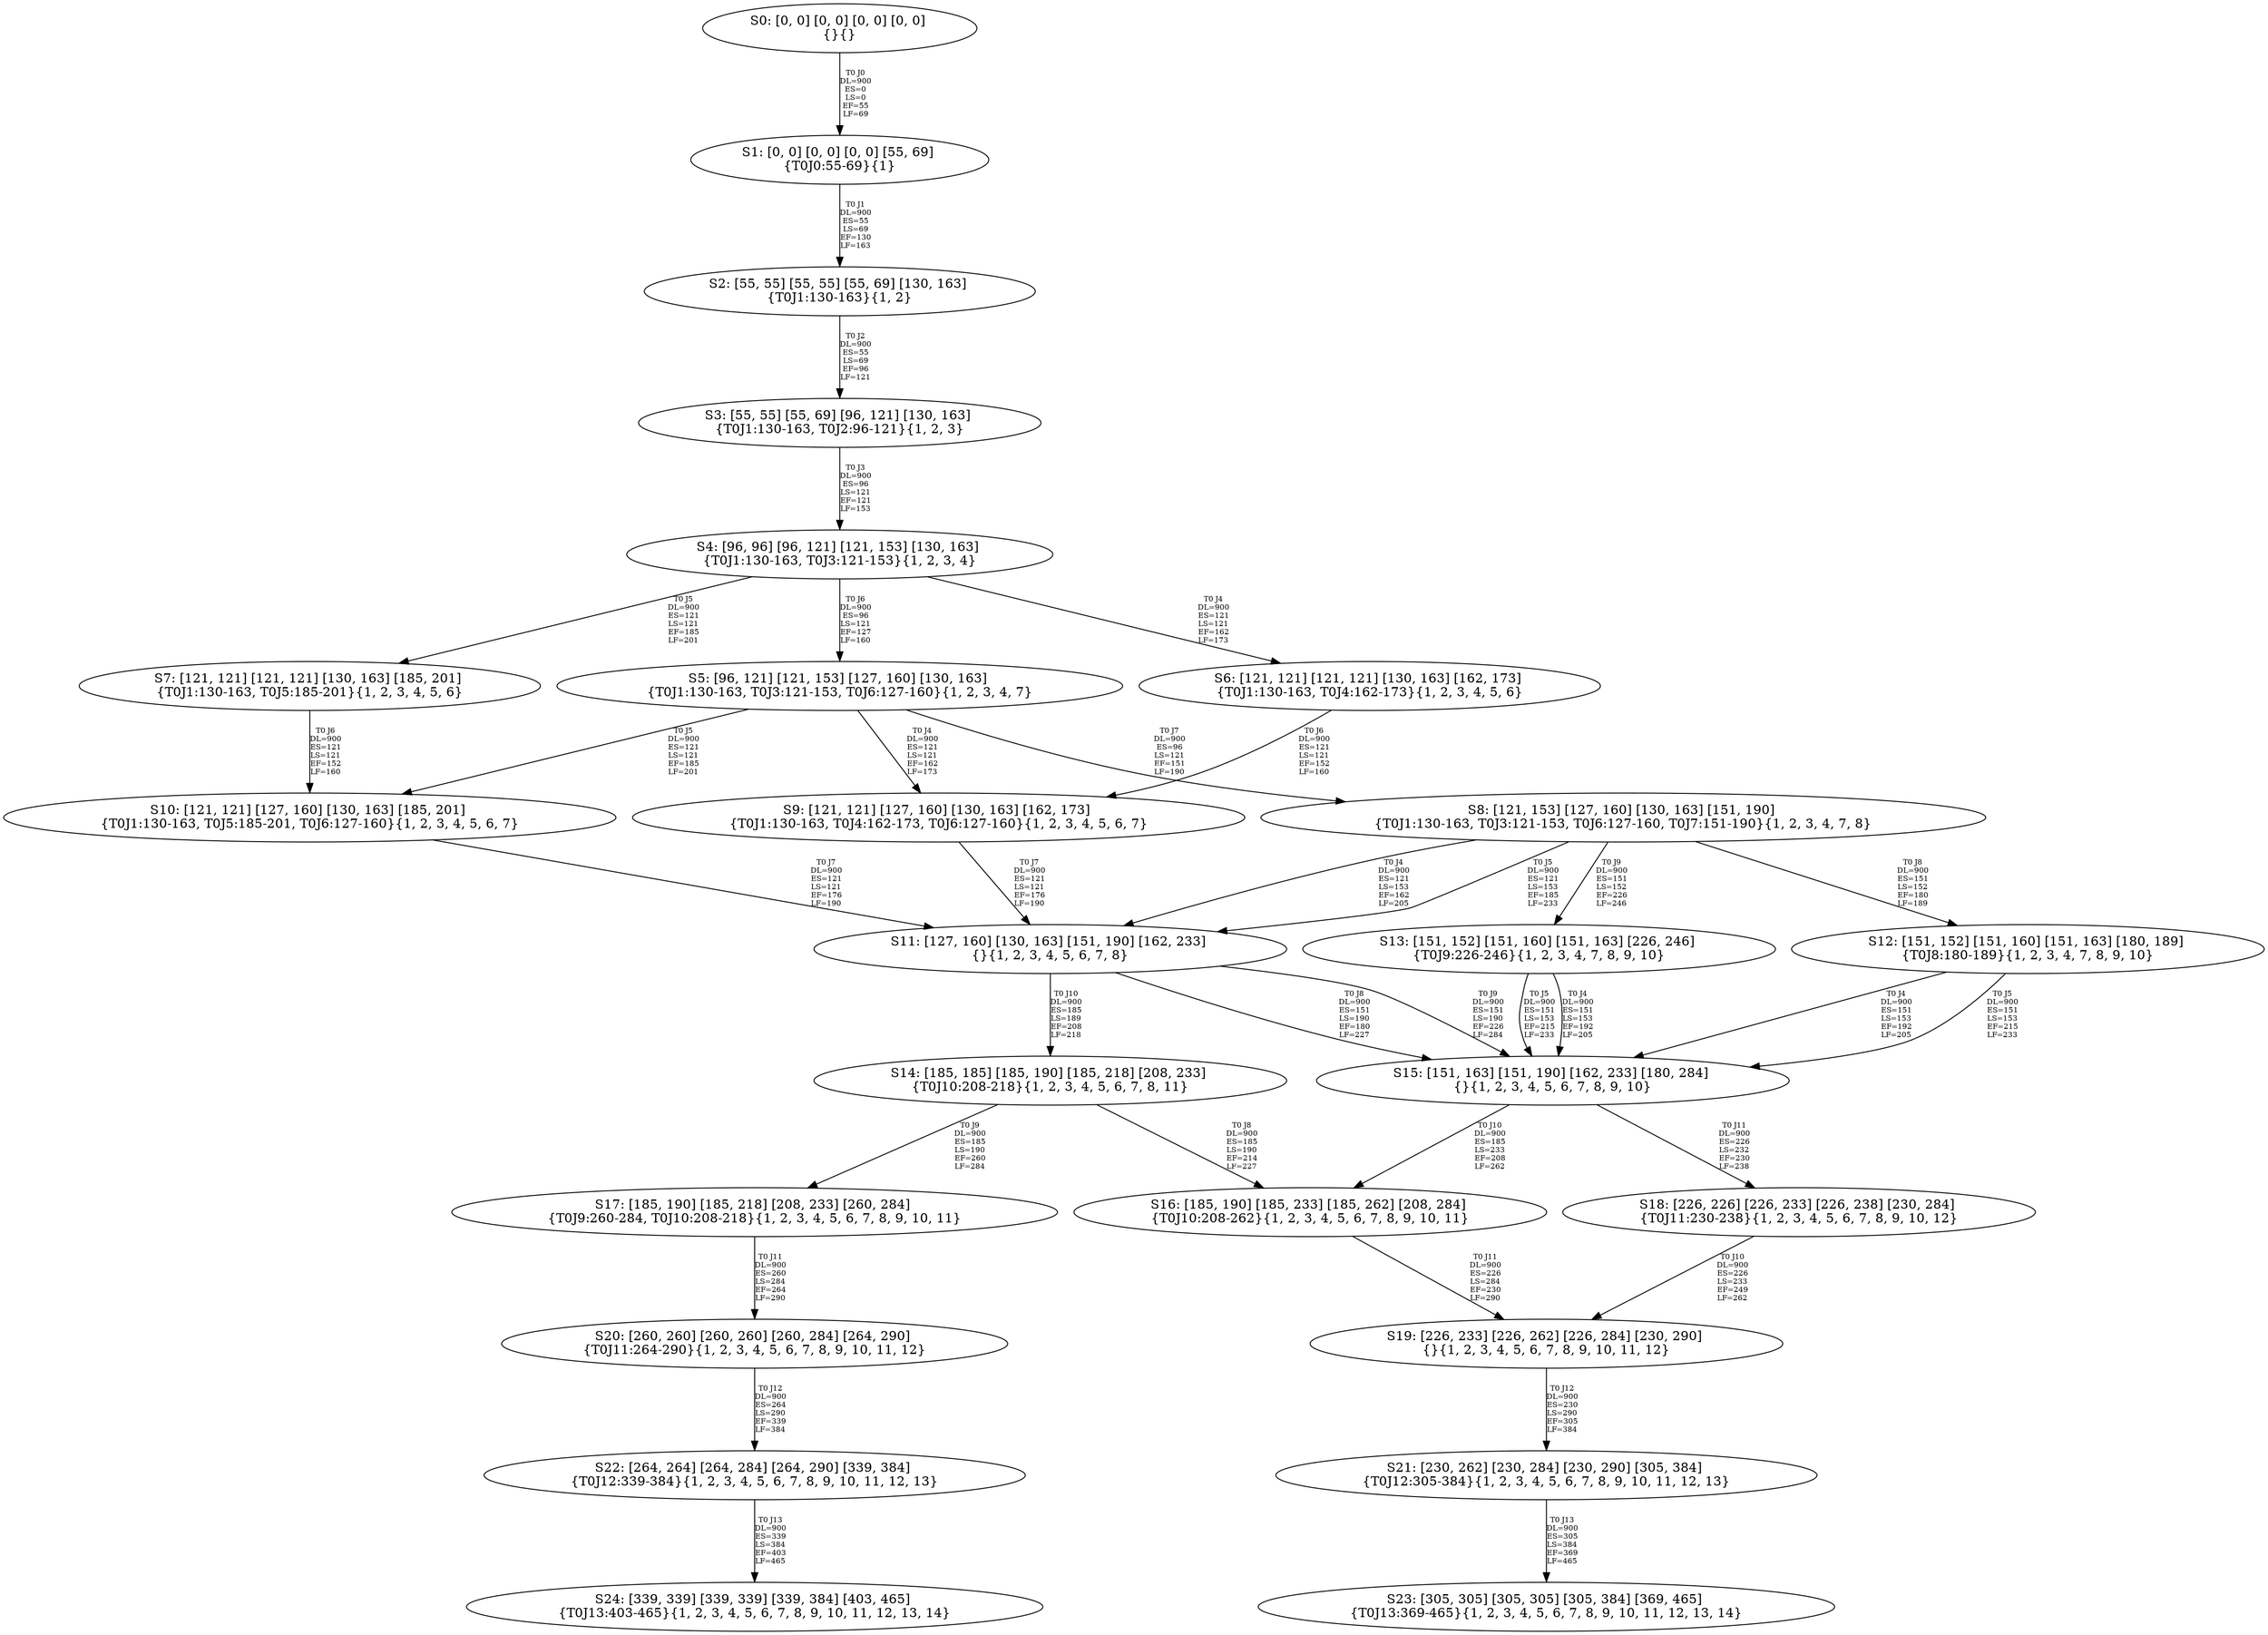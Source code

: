 digraph {
	S0[label="S0: [0, 0] [0, 0] [0, 0] [0, 0] \n{}{}"];
	S1[label="S1: [0, 0] [0, 0] [0, 0] [55, 69] \n{T0J0:55-69}{1}"];
	S2[label="S2: [55, 55] [55, 55] [55, 69] [130, 163] \n{T0J1:130-163}{1, 2}"];
	S3[label="S3: [55, 55] [55, 69] [96, 121] [130, 163] \n{T0J1:130-163, T0J2:96-121}{1, 2, 3}"];
	S4[label="S4: [96, 96] [96, 121] [121, 153] [130, 163] \n{T0J1:130-163, T0J3:121-153}{1, 2, 3, 4}"];
	S5[label="S5: [96, 121] [121, 153] [127, 160] [130, 163] \n{T0J1:130-163, T0J3:121-153, T0J6:127-160}{1, 2, 3, 4, 7}"];
	S6[label="S6: [121, 121] [121, 121] [130, 163] [162, 173] \n{T0J1:130-163, T0J4:162-173}{1, 2, 3, 4, 5, 6}"];
	S7[label="S7: [121, 121] [121, 121] [130, 163] [185, 201] \n{T0J1:130-163, T0J5:185-201}{1, 2, 3, 4, 5, 6}"];
	S8[label="S8: [121, 153] [127, 160] [130, 163] [151, 190] \n{T0J1:130-163, T0J3:121-153, T0J6:127-160, T0J7:151-190}{1, 2, 3, 4, 7, 8}"];
	S9[label="S9: [121, 121] [127, 160] [130, 163] [162, 173] \n{T0J1:130-163, T0J4:162-173, T0J6:127-160}{1, 2, 3, 4, 5, 6, 7}"];
	S10[label="S10: [121, 121] [127, 160] [130, 163] [185, 201] \n{T0J1:130-163, T0J5:185-201, T0J6:127-160}{1, 2, 3, 4, 5, 6, 7}"];
	S11[label="S11: [127, 160] [130, 163] [151, 190] [162, 233] \n{}{1, 2, 3, 4, 5, 6, 7, 8}"];
	S12[label="S12: [151, 152] [151, 160] [151, 163] [180, 189] \n{T0J8:180-189}{1, 2, 3, 4, 7, 8, 9, 10}"];
	S13[label="S13: [151, 152] [151, 160] [151, 163] [226, 246] \n{T0J9:226-246}{1, 2, 3, 4, 7, 8, 9, 10}"];
	S14[label="S14: [185, 185] [185, 190] [185, 218] [208, 233] \n{T0J10:208-218}{1, 2, 3, 4, 5, 6, 7, 8, 11}"];
	S15[label="S15: [151, 163] [151, 190] [162, 233] [180, 284] \n{}{1, 2, 3, 4, 5, 6, 7, 8, 9, 10}"];
	S16[label="S16: [185, 190] [185, 233] [185, 262] [208, 284] \n{T0J10:208-262}{1, 2, 3, 4, 5, 6, 7, 8, 9, 10, 11}"];
	S17[label="S17: [185, 190] [185, 218] [208, 233] [260, 284] \n{T0J9:260-284, T0J10:208-218}{1, 2, 3, 4, 5, 6, 7, 8, 9, 10, 11}"];
	S18[label="S18: [226, 226] [226, 233] [226, 238] [230, 284] \n{T0J11:230-238}{1, 2, 3, 4, 5, 6, 7, 8, 9, 10, 12}"];
	S19[label="S19: [226, 233] [226, 262] [226, 284] [230, 290] \n{}{1, 2, 3, 4, 5, 6, 7, 8, 9, 10, 11, 12}"];
	S20[label="S20: [260, 260] [260, 260] [260, 284] [264, 290] \n{T0J11:264-290}{1, 2, 3, 4, 5, 6, 7, 8, 9, 10, 11, 12}"];
	S21[label="S21: [230, 262] [230, 284] [230, 290] [305, 384] \n{T0J12:305-384}{1, 2, 3, 4, 5, 6, 7, 8, 9, 10, 11, 12, 13}"];
	S22[label="S22: [264, 264] [264, 284] [264, 290] [339, 384] \n{T0J12:339-384}{1, 2, 3, 4, 5, 6, 7, 8, 9, 10, 11, 12, 13}"];
	S23[label="S23: [305, 305] [305, 305] [305, 384] [369, 465] \n{T0J13:369-465}{1, 2, 3, 4, 5, 6, 7, 8, 9, 10, 11, 12, 13, 14}"];
	S24[label="S24: [339, 339] [339, 339] [339, 384] [403, 465] \n{T0J13:403-465}{1, 2, 3, 4, 5, 6, 7, 8, 9, 10, 11, 12, 13, 14}"];
	S0 -> S1[label="T0 J0\nDL=900\nES=0\nLS=0\nEF=55\nLF=69",fontsize=8];
	S1 -> S2[label="T0 J1\nDL=900\nES=55\nLS=69\nEF=130\nLF=163",fontsize=8];
	S2 -> S3[label="T0 J2\nDL=900\nES=55\nLS=69\nEF=96\nLF=121",fontsize=8];
	S3 -> S4[label="T0 J3\nDL=900\nES=96\nLS=121\nEF=121\nLF=153",fontsize=8];
	S4 -> S6[label="T0 J4\nDL=900\nES=121\nLS=121\nEF=162\nLF=173",fontsize=8];
	S4 -> S7[label="T0 J5\nDL=900\nES=121\nLS=121\nEF=185\nLF=201",fontsize=8];
	S4 -> S5[label="T0 J6\nDL=900\nES=96\nLS=121\nEF=127\nLF=160",fontsize=8];
	S5 -> S9[label="T0 J4\nDL=900\nES=121\nLS=121\nEF=162\nLF=173",fontsize=8];
	S5 -> S10[label="T0 J5\nDL=900\nES=121\nLS=121\nEF=185\nLF=201",fontsize=8];
	S5 -> S8[label="T0 J7\nDL=900\nES=96\nLS=121\nEF=151\nLF=190",fontsize=8];
	S6 -> S9[label="T0 J6\nDL=900\nES=121\nLS=121\nEF=152\nLF=160",fontsize=8];
	S7 -> S10[label="T0 J6\nDL=900\nES=121\nLS=121\nEF=152\nLF=160",fontsize=8];
	S8 -> S11[label="T0 J4\nDL=900\nES=121\nLS=153\nEF=162\nLF=205",fontsize=8];
	S8 -> S11[label="T0 J5\nDL=900\nES=121\nLS=153\nEF=185\nLF=233",fontsize=8];
	S8 -> S12[label="T0 J8\nDL=900\nES=151\nLS=152\nEF=180\nLF=189",fontsize=8];
	S8 -> S13[label="T0 J9\nDL=900\nES=151\nLS=152\nEF=226\nLF=246",fontsize=8];
	S9 -> S11[label="T0 J7\nDL=900\nES=121\nLS=121\nEF=176\nLF=190",fontsize=8];
	S10 -> S11[label="T0 J7\nDL=900\nES=121\nLS=121\nEF=176\nLF=190",fontsize=8];
	S11 -> S15[label="T0 J8\nDL=900\nES=151\nLS=190\nEF=180\nLF=227",fontsize=8];
	S11 -> S15[label="T0 J9\nDL=900\nES=151\nLS=190\nEF=226\nLF=284",fontsize=8];
	S11 -> S14[label="T0 J10\nDL=900\nES=185\nLS=189\nEF=208\nLF=218",fontsize=8];
	S12 -> S15[label="T0 J4\nDL=900\nES=151\nLS=153\nEF=192\nLF=205",fontsize=8];
	S12 -> S15[label="T0 J5\nDL=900\nES=151\nLS=153\nEF=215\nLF=233",fontsize=8];
	S13 -> S15[label="T0 J4\nDL=900\nES=151\nLS=153\nEF=192\nLF=205",fontsize=8];
	S13 -> S15[label="T0 J5\nDL=900\nES=151\nLS=153\nEF=215\nLF=233",fontsize=8];
	S14 -> S16[label="T0 J8\nDL=900\nES=185\nLS=190\nEF=214\nLF=227",fontsize=8];
	S14 -> S17[label="T0 J9\nDL=900\nES=185\nLS=190\nEF=260\nLF=284",fontsize=8];
	S15 -> S16[label="T0 J10\nDL=900\nES=185\nLS=233\nEF=208\nLF=262",fontsize=8];
	S15 -> S18[label="T0 J11\nDL=900\nES=226\nLS=232\nEF=230\nLF=238",fontsize=8];
	S16 -> S19[label="T0 J11\nDL=900\nES=226\nLS=284\nEF=230\nLF=290",fontsize=8];
	S17 -> S20[label="T0 J11\nDL=900\nES=260\nLS=284\nEF=264\nLF=290",fontsize=8];
	S18 -> S19[label="T0 J10\nDL=900\nES=226\nLS=233\nEF=249\nLF=262",fontsize=8];
	S19 -> S21[label="T0 J12\nDL=900\nES=230\nLS=290\nEF=305\nLF=384",fontsize=8];
	S20 -> S22[label="T0 J12\nDL=900\nES=264\nLS=290\nEF=339\nLF=384",fontsize=8];
	S21 -> S23[label="T0 J13\nDL=900\nES=305\nLS=384\nEF=369\nLF=465",fontsize=8];
	S22 -> S24[label="T0 J13\nDL=900\nES=339\nLS=384\nEF=403\nLF=465",fontsize=8];
}
